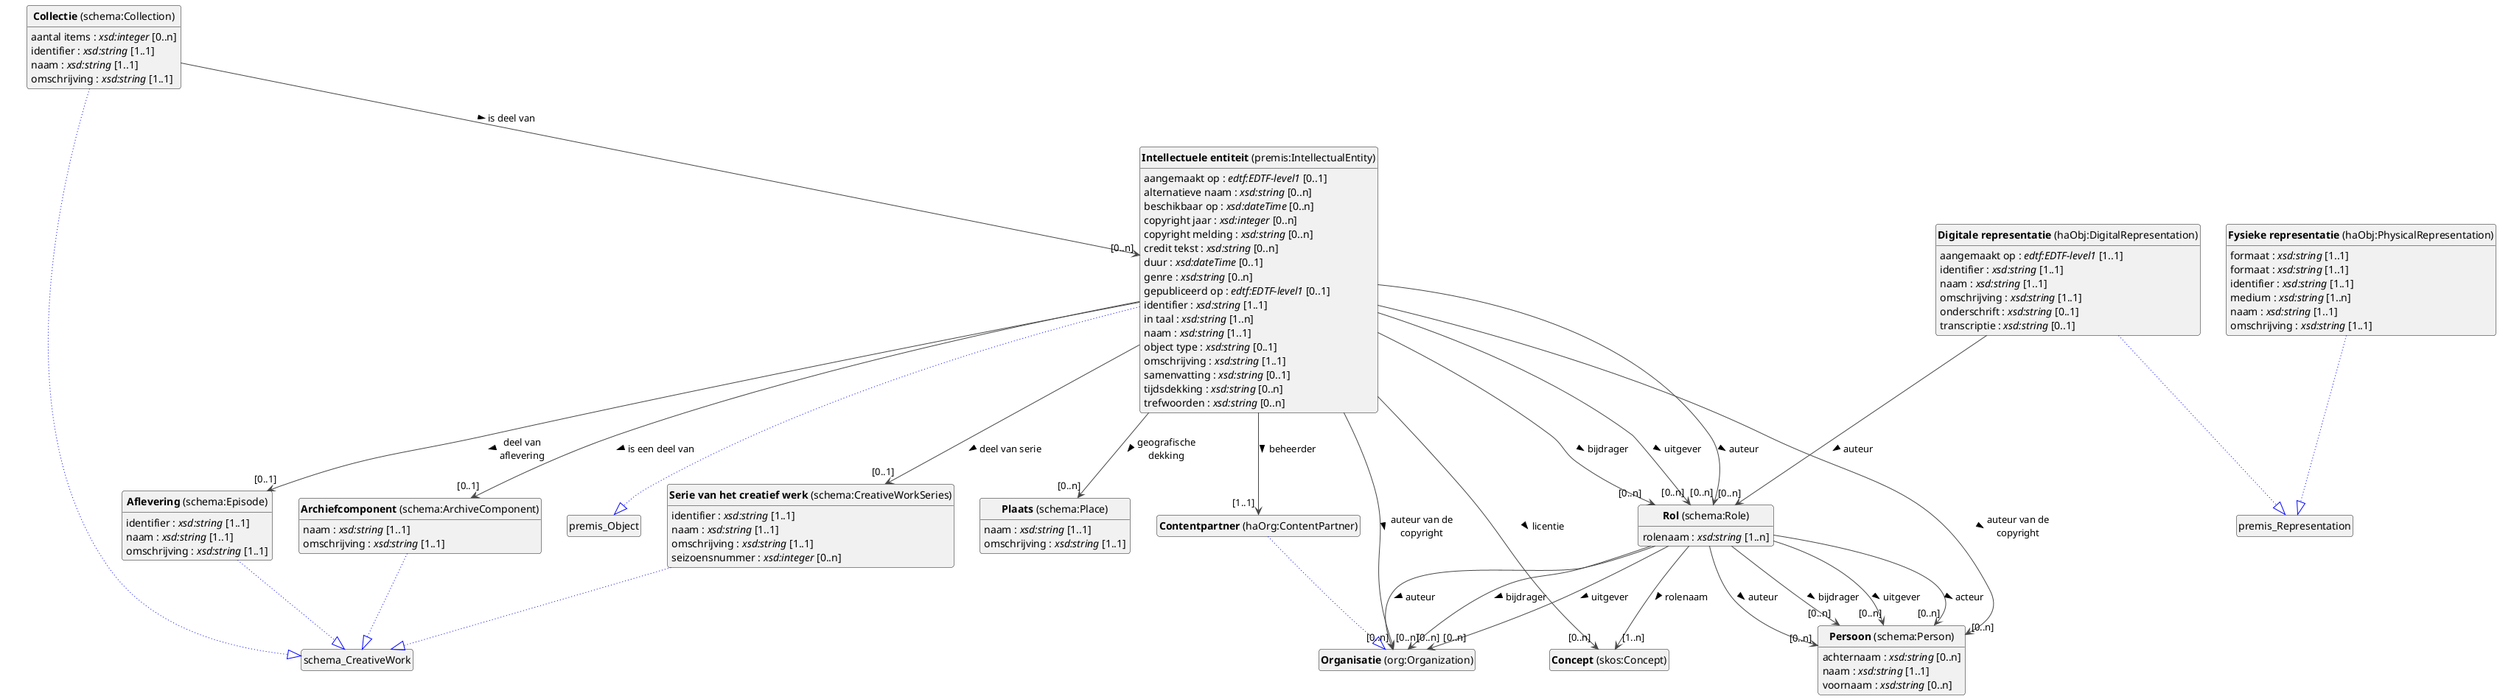 @startuml
!theme vibrant
skinparam classFontSize 14
!define LIGHTORANGE
skinparam componentStyle uml2
skinparam wrapMessageWidth 100
' skinparam ArrowColor #Maroon
' Remove shadows
skinparam shadowing false
'skinparam linetype polyline
skinparam ArrowMessageAlignment left


class "<b>Intellectuele entiteit</b> (premis:IntellectualEntity)" as premis_IntellectualEntity [[#premis%3AIntellectualEntity]]
class "<b>Fysieke representatie</b> (haObj:PhysicalRepresentation)" as haObj_PhysicalRepresentation [[#haObj%3APhysicalRepresentation]]
class "<b>Digitale representatie</b> (haObj:DigitalRepresentation)" as haObj_DigitalRepresentation [[#haObj%3ADigitalRepresentation]]
class "<b>Serie van het creatief werk</b> (schema:CreativeWorkSeries)" as schema_CreativeWorkSeries [[#schema%3ACreativeWorkSeries]]
class "<b>Aflevering</b> (schema:Episode)" as schema_Episode [[#schema%3AEpisode]]
class "<b>Plaats</b> (schema:Place)" as schema_Place [[#schema%3APlace]]
class "<b>Archiefcomponent</b> (schema:ArchiveComponent)" as schema_ArchiveComponent [[#schema%3AArchiveComponent]]
class "<b>Rol</b> (schema:Role)" as schema_Role [[#schema%3ARole]]
class "<b>Persoon</b> (schema:Person)" as schema_Person [[#schema%3APerson]]
class "<b>Collectie</b> (schema:Collection)" as schema_Collection [[#schema%3ACollection]]
class "<b>Concept</b> (skos:Concept)" as skos_Concept [[#skos%3AConcept]]
class "<b>Organisatie</b> (org:Organization)" as org_Organization [[#org%3AOrganization]]
class "<b>Contentpartner</b> (haOrg:ContentPartner)" as haOrg_ContentPartner [[#haOrg%3AContentPartner]]

premis_IntellectualEntity --|> premis_Object #blue;line.dotted;text:blue

premis_IntellectualEntity : aangemaakt op : <i>edtf:EDTF-level1</i> [0..1]

premis_IntellectualEntity : alternatieve naam : <i>xsd:string</i> [0..n]


premis_IntellectualEntity --> "[0..n]" schema_Role : auteur >

premis_IntellectualEntity --> "[0..n]" schema_Person : auteur van de copyright >
premis_IntellectualEntity --> "[0..n]" org_Organization : auteur van de copyright >

premis_IntellectualEntity --> "[1..1]" haOrg_ContentPartner : beheerder >
premis_IntellectualEntity : beschikbaar op : <i>xsd:dateTime</i> [0..n]


premis_IntellectualEntity --> "[0..n]" schema_Role : bijdrager >
premis_IntellectualEntity : copyright jaar : <i>xsd:integer</i> [0..n]

premis_IntellectualEntity : copyright melding : <i>xsd:string</i> [0..n]

premis_IntellectualEntity : credit tekst : <i>xsd:string</i> [0..n]


premis_IntellectualEntity --> "[0..1]" schema_Episode : deel van aflevering >

premis_IntellectualEntity --> "[0..1]" schema_CreativeWorkSeries : deel van serie >
premis_IntellectualEntity : duur : <i>xsd:dateTime</i> [0..1]

premis_IntellectualEntity : genre : <i>xsd:string</i> [0..n]


premis_IntellectualEntity --> "[0..n]" schema_Place : geografische dekking >
premis_IntellectualEntity : gepubliceerd op : <i>edtf:EDTF-level1</i> [0..1]

premis_IntellectualEntity : identifier : <i>xsd:string</i> [1..1]

premis_IntellectualEntity : in taal : <i>xsd:string</i> [1..n]


premis_IntellectualEntity --> "[0..1]" schema_ArchiveComponent : is een deel van >

premis_IntellectualEntity --> "[0..n]" skos_Concept : licentie >
premis_IntellectualEntity : naam : <i>xsd:string</i> [1..1]

premis_IntellectualEntity : object type : <i>xsd:string</i> [0..1]

premis_IntellectualEntity : omschrijving : <i>xsd:string</i> [1..1]


premis_IntellectualEntity : samenvatting : <i>xsd:string</i> [0..1]

premis_IntellectualEntity : tijdsdekking : <i>xsd:string</i> [0..n]

premis_IntellectualEntity : trefwoorden : <i>xsd:string</i> [0..n]


premis_IntellectualEntity --> "[0..n]" schema_Role : uitgever >

haObj_PhysicalRepresentation --|> premis_Representation #blue;line.dotted;text:blue

haObj_PhysicalRepresentation : formaat : <i>xsd:string</i> [1..1]

haObj_PhysicalRepresentation : formaat : <i>xsd:string</i> [1..1]

haObj_PhysicalRepresentation : identifier : <i>xsd:string</i> [1..1]

haObj_PhysicalRepresentation : medium : <i>xsd:string</i> [1..n]

haObj_PhysicalRepresentation : naam : <i>xsd:string</i> [1..1]

haObj_PhysicalRepresentation : omschrijving : <i>xsd:string</i> [1..1]


haObj_DigitalRepresentation --|> premis_Representation #blue;line.dotted;text:blue

haObj_DigitalRepresentation : aangemaakt op : <i>edtf:EDTF-level1</i> [1..1]


haObj_DigitalRepresentation --> "[0..n]" schema_Role : auteur >
haObj_DigitalRepresentation : identifier : <i>xsd:string</i> [1..1]

haObj_DigitalRepresentation : naam : <i>xsd:string</i> [1..1]

haObj_DigitalRepresentation : omschrijving : <i>xsd:string</i> [1..1]

haObj_DigitalRepresentation : onderschrift : <i>xsd:string</i> [0..1]

haObj_DigitalRepresentation : transcriptie : <i>xsd:string</i> [0..1]


schema_CreativeWorkSeries --|> schema_CreativeWork #blue;line.dotted;text:blue

schema_CreativeWorkSeries : identifier : <i>xsd:string</i> [1..1]

schema_CreativeWorkSeries : naam : <i>xsd:string</i> [1..1]

schema_CreativeWorkSeries : omschrijving : <i>xsd:string</i> [1..1]

schema_CreativeWorkSeries : seizoensnummer : <i>xsd:integer</i> [0..n]


schema_Episode --|> schema_CreativeWork #blue;line.dotted;text:blue

schema_Episode : identifier : <i>xsd:string</i> [1..1]

schema_Episode : naam : <i>xsd:string</i> [1..1]

schema_Episode : omschrijving : <i>xsd:string</i> [1..1]



schema_Place : naam : <i>xsd:string</i> [1..1]

schema_Place : omschrijving : <i>xsd:string</i> [1..1]


schema_ArchiveComponent --|> schema_CreativeWork #blue;line.dotted;text:blue

schema_ArchiveComponent : naam : <i>xsd:string</i> [1..1]

schema_ArchiveComponent : omschrijving : <i>xsd:string</i> [1..1]




schema_Role --> "[0..n]" schema_Person : acteur >

schema_Role --> "[0..n]" schema_Person : auteur >
schema_Role --> "[0..n]" org_Organization : auteur >

schema_Role --> "[0..n]" schema_Person : bijdrager >
schema_Role --> "[0..n]" org_Organization : bijdrager >
schema_Role : rolenaam : <i>xsd:string</i> [1..n]

schema_Role --> "[1..n]" skos_Concept : rolenaam >

schema_Role --> "[0..n]" schema_Person : uitgever >
schema_Role --> "[0..n]" org_Organization : uitgever >


schema_Person : achternaam : <i>xsd:string</i> [0..n]

schema_Person : naam : <i>xsd:string</i> [1..1]

schema_Person : voornaam : <i>xsd:string</i> [0..n]


schema_Collection --|> schema_CreativeWork #blue;line.dotted;text:blue

schema_Collection : aantal items : <i>xsd:integer</i> [0..n]

schema_Collection : identifier : <i>xsd:string</i> [1..1]


schema_Collection --> "[0..n]" premis_IntellectualEntity : is deel van >
schema_Collection : naam : <i>xsd:string</i> [1..1]

schema_Collection : omschrijving : <i>xsd:string</i> [1..1]






haOrg_ContentPartner --|> org_Organization #blue;line.dotted;text:blue



hide circle
hide methods
hide empty members
@enduml


